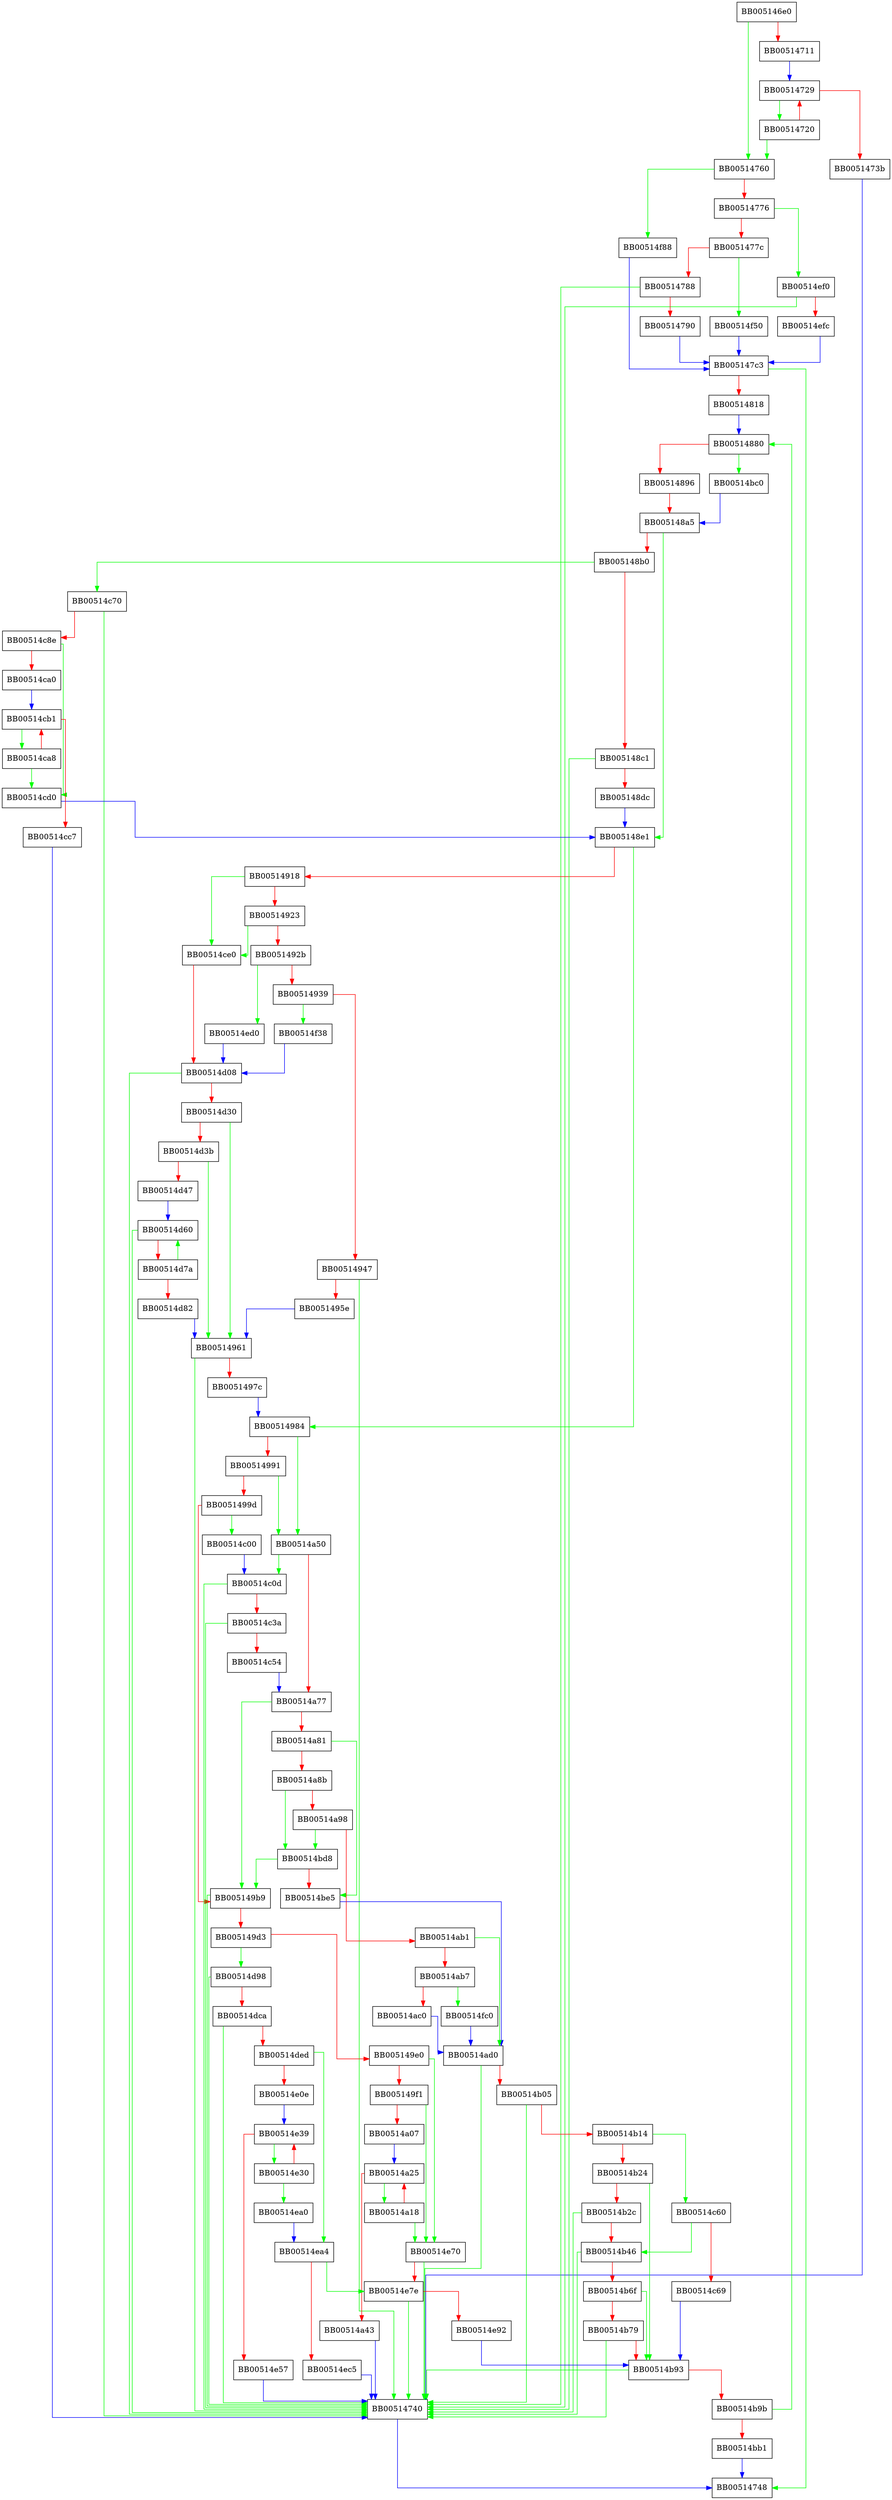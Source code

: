 digraph do_name_ex {
  node [shape="box"];
  graph [splines=ortho];
  BB005146e0 -> BB00514760 [color="green"];
  BB005146e0 -> BB00514711 [color="red"];
  BB00514711 -> BB00514729 [color="blue"];
  BB00514720 -> BB00514760 [color="green"];
  BB00514720 -> BB00514729 [color="red"];
  BB00514729 -> BB00514720 [color="green"];
  BB00514729 -> BB0051473b [color="red"];
  BB0051473b -> BB00514740 [color="blue"];
  BB00514740 -> BB00514748 [color="blue"];
  BB00514760 -> BB00514f88 [color="green"];
  BB00514760 -> BB00514776 [color="red"];
  BB00514776 -> BB00514ef0 [color="green"];
  BB00514776 -> BB0051477c [color="red"];
  BB0051477c -> BB00514f50 [color="green"];
  BB0051477c -> BB00514788 [color="red"];
  BB00514788 -> BB00514740 [color="green"];
  BB00514788 -> BB00514790 [color="red"];
  BB00514790 -> BB005147c3 [color="blue"];
  BB005147c3 -> BB00514748 [color="green"];
  BB005147c3 -> BB00514818 [color="red"];
  BB00514818 -> BB00514880 [color="blue"];
  BB00514880 -> BB00514bc0 [color="green"];
  BB00514880 -> BB00514896 [color="red"];
  BB00514896 -> BB005148a5 [color="red"];
  BB005148a5 -> BB005148e1 [color="green"];
  BB005148a5 -> BB005148b0 [color="red"];
  BB005148b0 -> BB00514c70 [color="green"];
  BB005148b0 -> BB005148c1 [color="red"];
  BB005148c1 -> BB00514740 [color="green"];
  BB005148c1 -> BB005148dc [color="red"];
  BB005148dc -> BB005148e1 [color="blue"];
  BB005148e1 -> BB00514984 [color="green"];
  BB005148e1 -> BB00514918 [color="red"];
  BB00514918 -> BB00514ce0 [color="green"];
  BB00514918 -> BB00514923 [color="red"];
  BB00514923 -> BB00514ce0 [color="green"];
  BB00514923 -> BB0051492b [color="red"];
  BB0051492b -> BB00514ed0 [color="green"];
  BB0051492b -> BB00514939 [color="red"];
  BB00514939 -> BB00514f38 [color="green"];
  BB00514939 -> BB00514947 [color="red"];
  BB00514947 -> BB00514740 [color="green"];
  BB00514947 -> BB0051495e [color="red"];
  BB0051495e -> BB00514961 [color="blue"];
  BB00514961 -> BB00514740 [color="green"];
  BB00514961 -> BB0051497c [color="red"];
  BB0051497c -> BB00514984 [color="blue"];
  BB00514984 -> BB00514a50 [color="green"];
  BB00514984 -> BB00514991 [color="red"];
  BB00514991 -> BB00514a50 [color="green"];
  BB00514991 -> BB0051499d [color="red"];
  BB0051499d -> BB00514c00 [color="green"];
  BB0051499d -> BB005149b9 [color="red"];
  BB005149b9 -> BB00514740 [color="green"];
  BB005149b9 -> BB005149d3 [color="red"];
  BB005149d3 -> BB00514d98 [color="green"];
  BB005149d3 -> BB005149e0 [color="red"];
  BB005149e0 -> BB00514e70 [color="green"];
  BB005149e0 -> BB005149f1 [color="red"];
  BB005149f1 -> BB00514e70 [color="green"];
  BB005149f1 -> BB00514a07 [color="red"];
  BB00514a07 -> BB00514a25 [color="blue"];
  BB00514a18 -> BB00514e70 [color="green"];
  BB00514a18 -> BB00514a25 [color="red"];
  BB00514a25 -> BB00514a18 [color="green"];
  BB00514a25 -> BB00514a43 [color="red"];
  BB00514a43 -> BB00514740 [color="blue"];
  BB00514a50 -> BB00514c0d [color="green"];
  BB00514a50 -> BB00514a77 [color="red"];
  BB00514a77 -> BB005149b9 [color="green"];
  BB00514a77 -> BB00514a81 [color="red"];
  BB00514a81 -> BB00514be5 [color="green"];
  BB00514a81 -> BB00514a8b [color="red"];
  BB00514a8b -> BB00514bd8 [color="green"];
  BB00514a8b -> BB00514a98 [color="red"];
  BB00514a98 -> BB00514bd8 [color="green"];
  BB00514a98 -> BB00514ab1 [color="red"];
  BB00514ab1 -> BB00514ad0 [color="green"];
  BB00514ab1 -> BB00514ab7 [color="red"];
  BB00514ab7 -> BB00514fc0 [color="green"];
  BB00514ab7 -> BB00514ac0 [color="red"];
  BB00514ac0 -> BB00514ad0 [color="blue"];
  BB00514ad0 -> BB00514740 [color="green"];
  BB00514ad0 -> BB00514b05 [color="red"];
  BB00514b05 -> BB00514740 [color="green"];
  BB00514b05 -> BB00514b14 [color="red"];
  BB00514b14 -> BB00514c60 [color="green"];
  BB00514b14 -> BB00514b24 [color="red"];
  BB00514b24 -> BB00514b93 [color="green"];
  BB00514b24 -> BB00514b2c [color="red"];
  BB00514b2c -> BB00514740 [color="green"];
  BB00514b2c -> BB00514b46 [color="red"];
  BB00514b46 -> BB00514740 [color="green"];
  BB00514b46 -> BB00514b6f [color="red"];
  BB00514b6f -> BB00514b93 [color="green"];
  BB00514b6f -> BB00514b79 [color="red"];
  BB00514b79 -> BB00514740 [color="green"];
  BB00514b79 -> BB00514b93 [color="red"];
  BB00514b93 -> BB00514740 [color="green"];
  BB00514b93 -> BB00514b9b [color="red"];
  BB00514b9b -> BB00514880 [color="green"];
  BB00514b9b -> BB00514bb1 [color="red"];
  BB00514bb1 -> BB00514748 [color="blue"];
  BB00514bc0 -> BB005148a5 [color="blue"];
  BB00514bd8 -> BB005149b9 [color="green"];
  BB00514bd8 -> BB00514be5 [color="red"];
  BB00514be5 -> BB00514ad0 [color="blue"];
  BB00514c00 -> BB00514c0d [color="blue"];
  BB00514c0d -> BB00514740 [color="green"];
  BB00514c0d -> BB00514c3a [color="red"];
  BB00514c3a -> BB00514740 [color="green"];
  BB00514c3a -> BB00514c54 [color="red"];
  BB00514c54 -> BB00514a77 [color="blue"];
  BB00514c60 -> BB00514b46 [color="green"];
  BB00514c60 -> BB00514c69 [color="red"];
  BB00514c69 -> BB00514b93 [color="blue"];
  BB00514c70 -> BB00514740 [color="green"];
  BB00514c70 -> BB00514c8e [color="red"];
  BB00514c8e -> BB00514cd0 [color="green"];
  BB00514c8e -> BB00514ca0 [color="red"];
  BB00514ca0 -> BB00514cb1 [color="blue"];
  BB00514ca8 -> BB00514cd0 [color="green"];
  BB00514ca8 -> BB00514cb1 [color="red"];
  BB00514cb1 -> BB00514ca8 [color="green"];
  BB00514cb1 -> BB00514cc7 [color="red"];
  BB00514cc7 -> BB00514740 [color="blue"];
  BB00514cd0 -> BB005148e1 [color="blue"];
  BB00514ce0 -> BB00514d08 [color="red"];
  BB00514d08 -> BB00514740 [color="green"];
  BB00514d08 -> BB00514d30 [color="red"];
  BB00514d30 -> BB00514961 [color="green"];
  BB00514d30 -> BB00514d3b [color="red"];
  BB00514d3b -> BB00514961 [color="green"];
  BB00514d3b -> BB00514d47 [color="red"];
  BB00514d47 -> BB00514d60 [color="blue"];
  BB00514d60 -> BB00514740 [color="green"];
  BB00514d60 -> BB00514d7a [color="red"];
  BB00514d7a -> BB00514d60 [color="green"];
  BB00514d7a -> BB00514d82 [color="red"];
  BB00514d82 -> BB00514961 [color="blue"];
  BB00514d98 -> BB00514740 [color="green"];
  BB00514d98 -> BB00514dca [color="red"];
  BB00514dca -> BB00514740 [color="green"];
  BB00514dca -> BB00514ded [color="red"];
  BB00514ded -> BB00514ea4 [color="green"];
  BB00514ded -> BB00514e0e [color="red"];
  BB00514e0e -> BB00514e39 [color="blue"];
  BB00514e30 -> BB00514ea0 [color="green"];
  BB00514e30 -> BB00514e39 [color="red"];
  BB00514e39 -> BB00514e30 [color="green"];
  BB00514e39 -> BB00514e57 [color="red"];
  BB00514e57 -> BB00514740 [color="blue"];
  BB00514e70 -> BB00514740 [color="green"];
  BB00514e70 -> BB00514e7e [color="red"];
  BB00514e7e -> BB00514740 [color="green"];
  BB00514e7e -> BB00514e92 [color="red"];
  BB00514e92 -> BB00514b93 [color="blue"];
  BB00514ea0 -> BB00514ea4 [color="blue"];
  BB00514ea4 -> BB00514e7e [color="green"];
  BB00514ea4 -> BB00514ec5 [color="red"];
  BB00514ec5 -> BB00514740 [color="blue"];
  BB00514ed0 -> BB00514d08 [color="blue"];
  BB00514ef0 -> BB00514740 [color="green"];
  BB00514ef0 -> BB00514efc [color="red"];
  BB00514efc -> BB005147c3 [color="blue"];
  BB00514f38 -> BB00514d08 [color="blue"];
  BB00514f50 -> BB005147c3 [color="blue"];
  BB00514f88 -> BB005147c3 [color="blue"];
  BB00514fc0 -> BB00514ad0 [color="blue"];
}